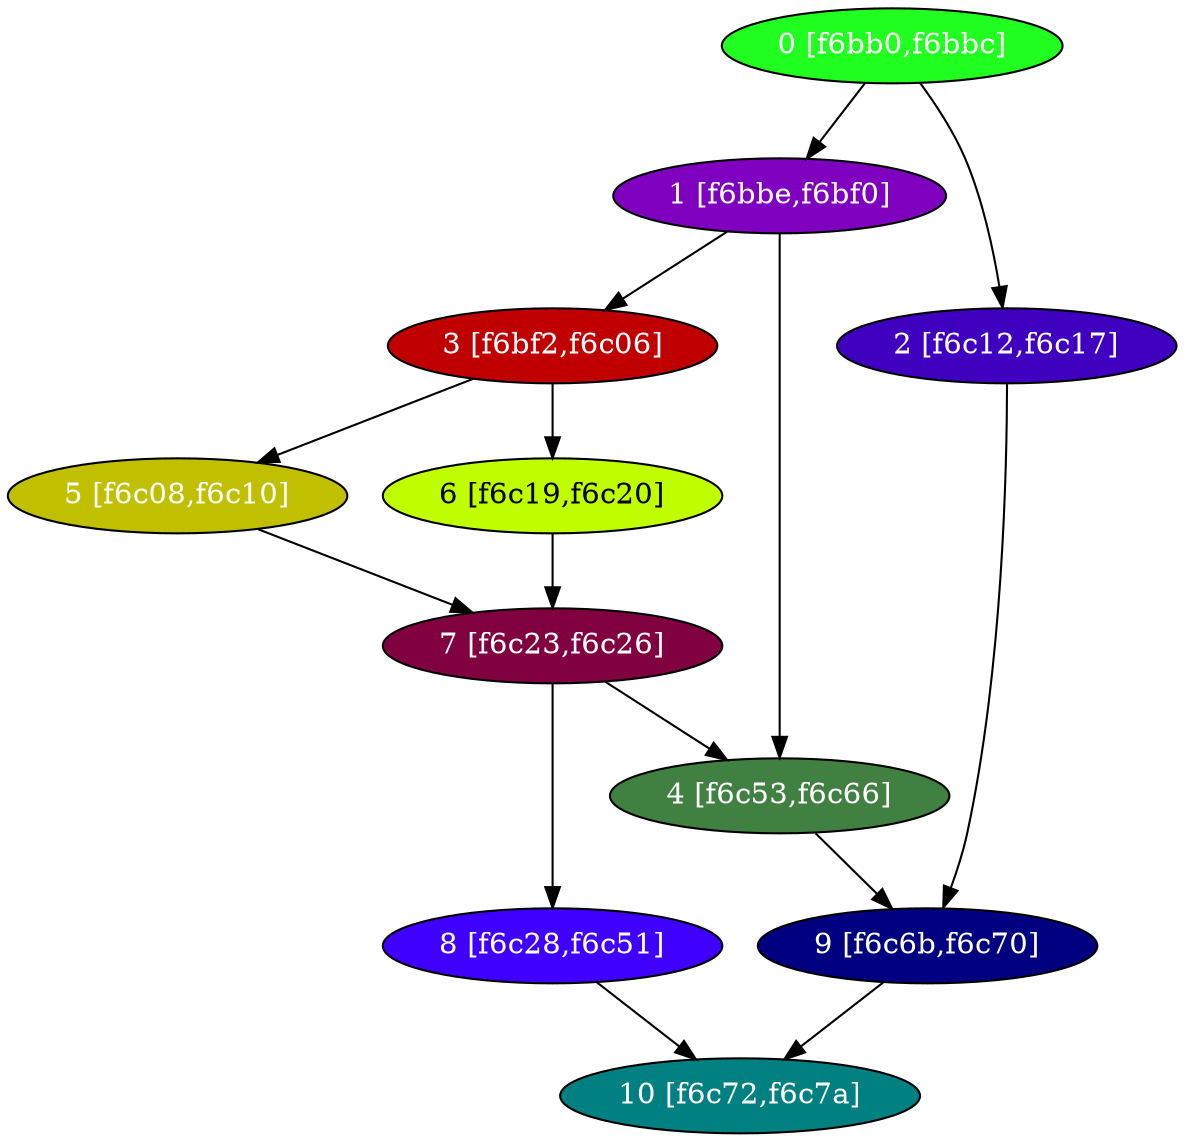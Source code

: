 diGraph libnss3{
	libnss3_0  [style=filled fillcolor="#20FF20" fontcolor="#ffffff" shape=oval label="0 [f6bb0,f6bbc]"]
	libnss3_1  [style=filled fillcolor="#8000C0" fontcolor="#ffffff" shape=oval label="1 [f6bbe,f6bf0]"]
	libnss3_2  [style=filled fillcolor="#4000C0" fontcolor="#ffffff" shape=oval label="2 [f6c12,f6c17]"]
	libnss3_3  [style=filled fillcolor="#C00000" fontcolor="#ffffff" shape=oval label="3 [f6bf2,f6c06]"]
	libnss3_4  [style=filled fillcolor="#408040" fontcolor="#ffffff" shape=oval label="4 [f6c53,f6c66]"]
	libnss3_5  [style=filled fillcolor="#C0C000" fontcolor="#ffffff" shape=oval label="5 [f6c08,f6c10]"]
	libnss3_6  [style=filled fillcolor="#C0FF00" fontcolor="#000000" shape=oval label="6 [f6c19,f6c20]"]
	libnss3_7  [style=filled fillcolor="#800040" fontcolor="#ffffff" shape=oval label="7 [f6c23,f6c26]"]
	libnss3_8  [style=filled fillcolor="#4000FF" fontcolor="#ffffff" shape=oval label="8 [f6c28,f6c51]"]
	libnss3_9  [style=filled fillcolor="#000080" fontcolor="#ffffff" shape=oval label="9 [f6c6b,f6c70]"]
	libnss3_a  [style=filled fillcolor="#008080" fontcolor="#ffffff" shape=oval label="10 [f6c72,f6c7a]"]

	libnss3_0 -> libnss3_1
	libnss3_0 -> libnss3_2
	libnss3_1 -> libnss3_3
	libnss3_1 -> libnss3_4
	libnss3_2 -> libnss3_9
	libnss3_3 -> libnss3_5
	libnss3_3 -> libnss3_6
	libnss3_4 -> libnss3_9
	libnss3_5 -> libnss3_7
	libnss3_6 -> libnss3_7
	libnss3_7 -> libnss3_4
	libnss3_7 -> libnss3_8
	libnss3_8 -> libnss3_a
	libnss3_9 -> libnss3_a
}